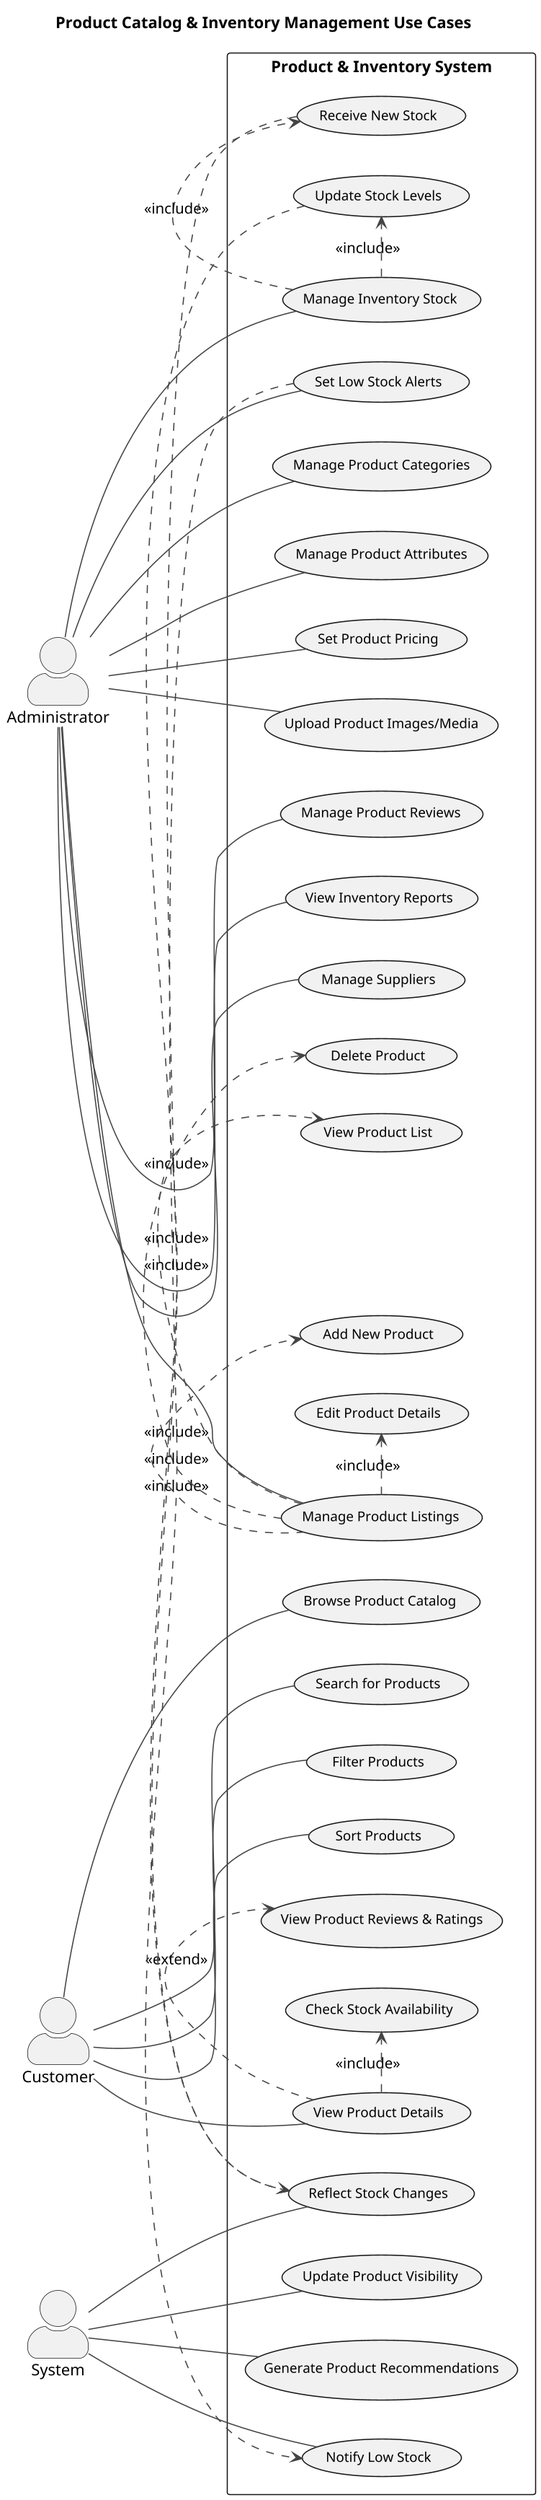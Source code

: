 @startuml product-catalog-inventory-use-case
' Fix for clipping issues with comprehensive diagrams
skinparam Rankdir top-to-bottom
skinparam dpi 150
skinparam pageMargin 10
skinparam pageExternalColor white
scale max 2000 width

' Basic styling
skinparam ActorStyle awesome
skinparam ArrowColor #444444
skinparam shadowing false
skinparam defaultTextAlignment center
skinparam Handwritten false
skinparam UsecaseBorderThickness 1
skinparam UsecaseFontSize 12
skinparam ActorFontSize 14

title Product Catalog & Inventory Management Use Cases

left to right direction

actor "Administrator" as Admin
actor "Customer" as Cust
actor "System"

rectangle "Product & Inventory System" {
  ' Product Management Use Cases
  usecase "Manage Product Listings" as UC_ManageProdList
  usecase "Add New Product" as UC_AddProd
  usecase "Edit Product Details" as UC_EditProd
  usecase "Delete Product" as UC_DeleteProd
  usecase "View Product List" as UC_ViewProdList
  usecase "Manage Product Categories" as UC_ManageCategories
  usecase "Manage Product Attributes" as UC_ManageAttributes
  usecase "Set Product Pricing" as UC_SetPricing
  usecase "Upload Product Images/Media" as UC_UploadMedia
  usecase "Manage Product Reviews" as UC_ManageReviews

  ' Inventory Management Use Cases
  usecase "Manage Inventory Stock" as UC_ManageStock
  usecase "Update Stock Levels" as UC_UpdateStock
  usecase "View Inventory Reports" as UC_ViewInventoryReports
  usecase "Set Low Stock Alerts" as UC_SetLowStockAlerts
  usecase "Manage Suppliers" as UC_ManageSuppliers
  usecase "Receive New Stock" as UC_ReceiveStock

  ' Customer Catalog Interaction Use Cases
  usecase "Browse Product Catalog" as UC_BrowseCatalog
  usecase "Search for Products" as UC_SearchProducts
  usecase "View Product Details" as UC_ViewProductDetails
  usecase "Filter Products" as UC_FilterProducts
  usecase "Sort Products" as UC_SortProducts
  usecase "View Product Reviews & Ratings" as UC_ViewReviews
  usecase "Check Stock Availability" as UC_CheckStock

  ' System Use Cases
  usecase "Update Product Visibility" as UC_UpdateVisibility
  usecase "Generate Product Recommendations" as UC_GenRecs
  usecase "Notify Low Stock" as UC_NotifyLowStock
  usecase "Reflect Stock Changes" as UC_ReflectStockChanges

  ' --- Administrator to Use Case Relationships ---
  Admin -- UC_ManageProdList
  UC_ManageProdList .> UC_AddProd : <<include>>
  UC_ManageProdList .> UC_EditProd : <<include>>
  UC_ManageProdList .> UC_DeleteProd : <<include>>
  UC_ManageProdList .> UC_ViewProdList : <<include>>
  Admin -- UC_ManageCategories
  Admin -- UC_ManageAttributes
  Admin -- UC_SetPricing
  Admin -- UC_UploadMedia
  Admin -- UC_ManageReviews
  
  Admin -- UC_ManageStock
  UC_ManageStock .> UC_UpdateStock : <<include>>
  UC_ManageStock .> UC_ReceiveStock : <<include>>
  Admin -- UC_ViewInventoryReports
  Admin -- UC_SetLowStockAlerts
  Admin -- UC_ManageSuppliers

  ' --- Customer to Use Case Relationships ---
  Cust -- UC_BrowseCatalog
  Cust -- UC_SearchProducts
  Cust -- UC_ViewProductDetails
  UC_ViewProductDetails .> UC_CheckStock : <<include>>
  UC_ViewProductDetails .> UC_ViewReviews : <<extend>>
  Cust -- UC_FilterProducts
  Cust -- UC_SortProducts

  ' --- System to Use Case Relationships ---
  System -- UC_UpdateVisibility
  System -- UC_GenRecs
  System -- UC_NotifyLowStock
  UC_SetLowStockAlerts .> UC_NotifyLowStock : <<include>>
  System -- UC_ReflectStockChanges
  UC_UpdateStock .> UC_ReflectStockChanges : <<include>>
  UC_ReceiveStock .> UC_ReflectStockChanges : <<include>>
}

@enduml
